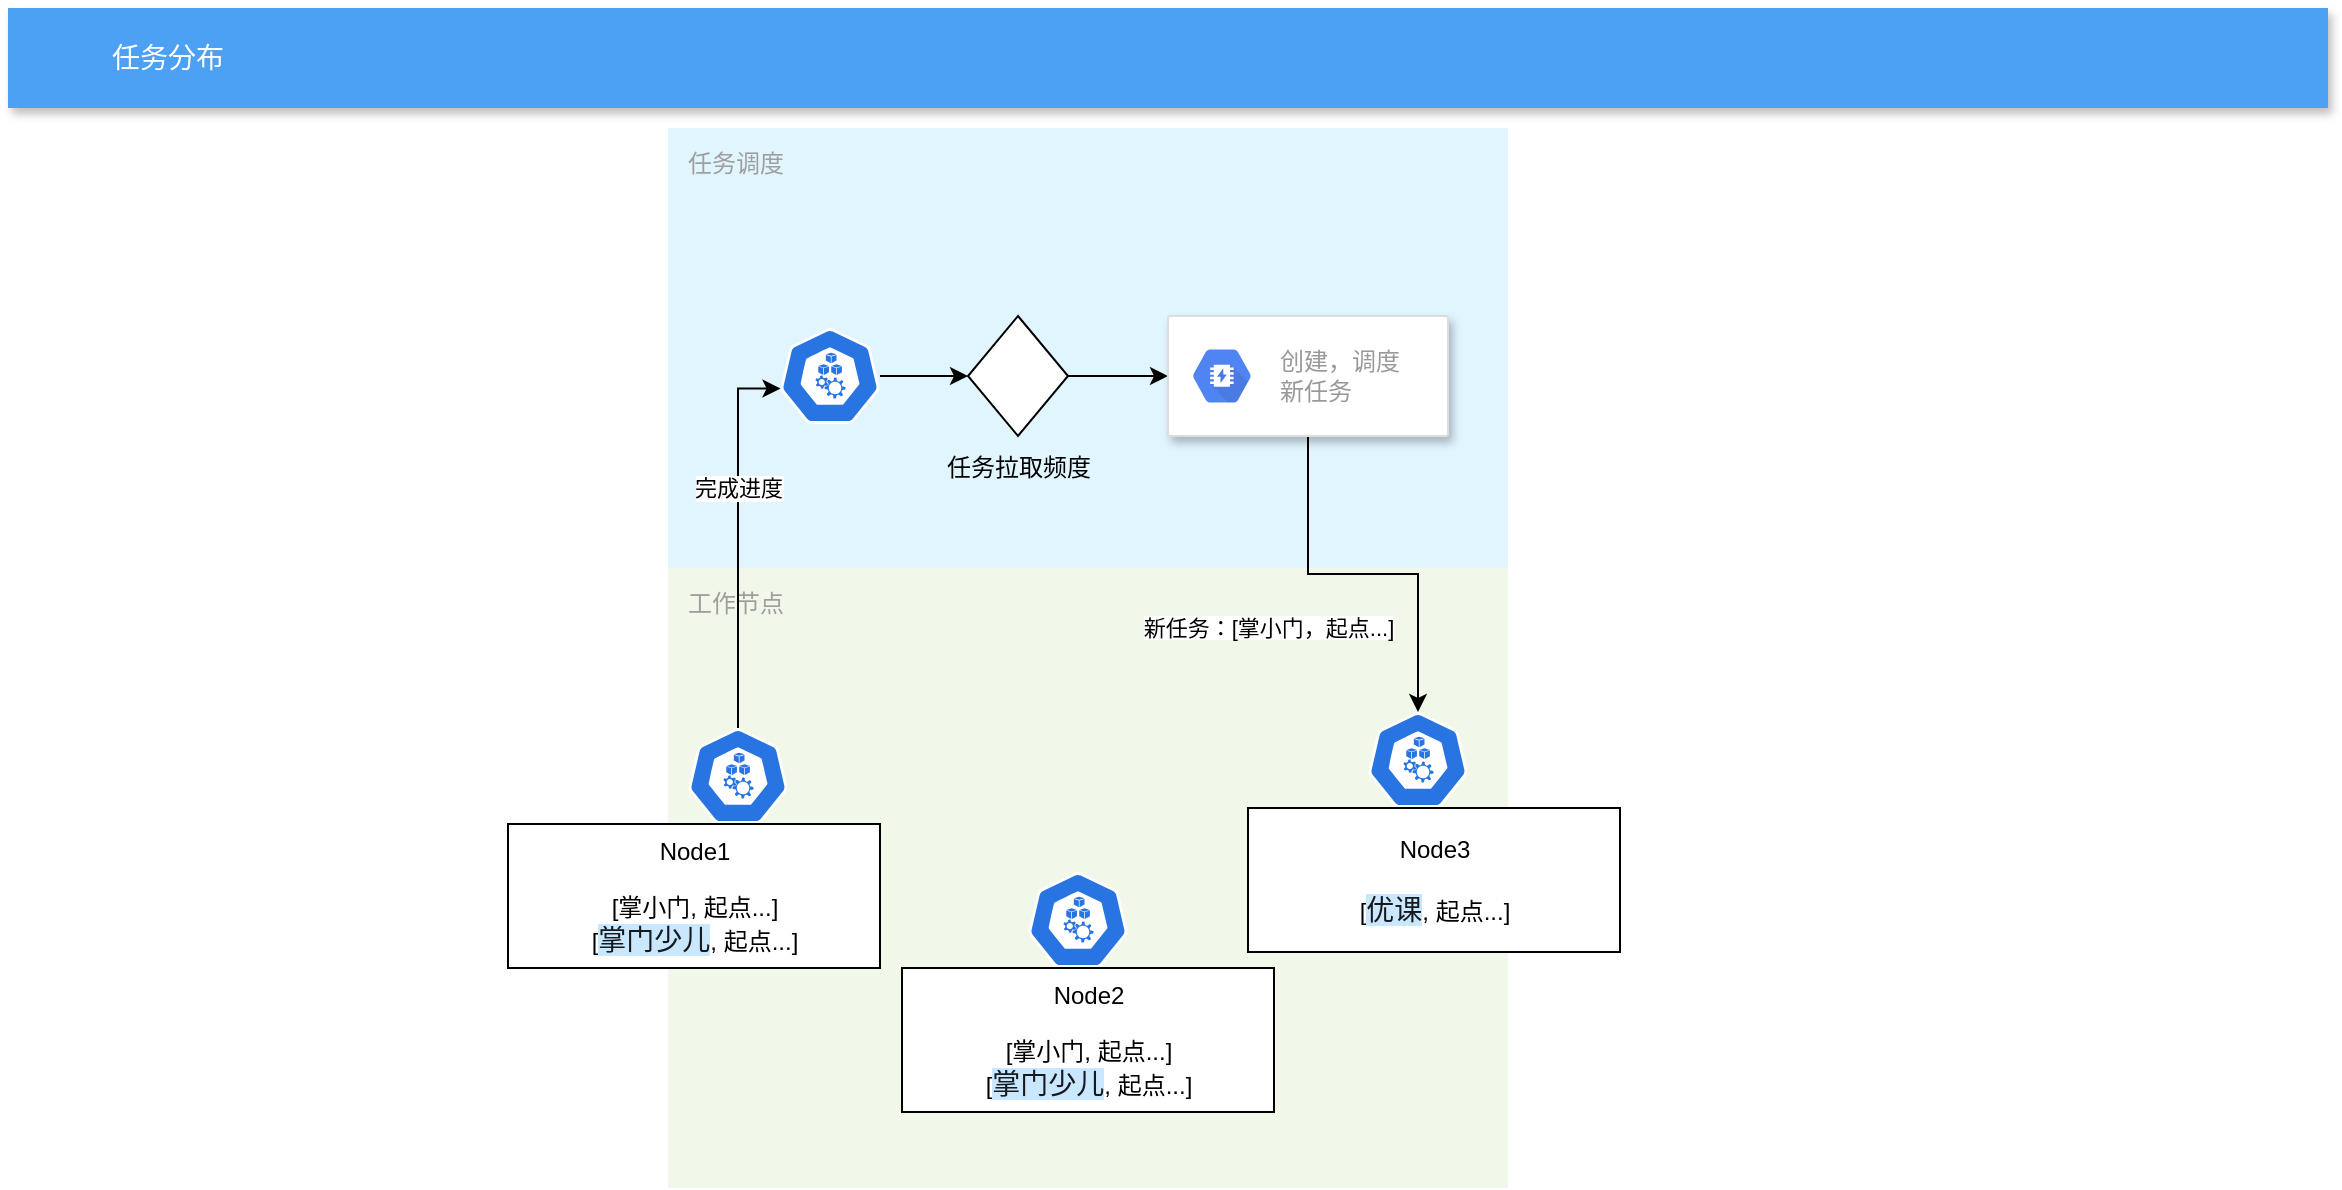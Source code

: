 <mxfile version="14.8.5" type="github">
  <diagram id="f106602c-feb2-e66a-4537-3a34d633f6aa" name="Page-1">
    <mxGraphModel dx="1022" dy="483" grid="1" gridSize="10" guides="1" tooltips="1" connect="1" arrows="1" fold="1" page="1" pageScale="1" pageWidth="1169" pageHeight="827" background="#ffffff" math="0" shadow="0">
      <root>
        <mxCell id="0" />
        <mxCell id="1" parent="0" />
        <mxCell id="14" value="" style="fillColor=#F6F6F6;strokeColor=none;shadow=0;gradientColor=none;fontSize=14;align=left;spacing=10;fontColor=#717171;9E9E9E;verticalAlign=top;spacingTop=-4;fontStyle=0;spacingLeft=40;html=1;" parent="1" vertex="1">
          <mxGeometry x="450" y="100" width="420" height="430" as="geometry" />
        </mxCell>
        <mxCell id="711" value="任务调度" style="rounded=1;absoluteArcSize=1;arcSize=2;html=1;strokeColor=none;gradientColor=none;shadow=0;dashed=0;strokeColor=none;fontSize=12;fontColor=#9E9E9E;align=left;verticalAlign=top;spacing=10;spacingTop=-4;fillColor=#E1F5FE;" parent="1" vertex="1">
          <mxGeometry x="450" y="100" width="420" height="220" as="geometry" />
        </mxCell>
        <mxCell id="2" value="任务分布" style="fillColor=#4DA1F5;strokeColor=none;shadow=1;gradientColor=none;fontSize=14;align=left;spacingLeft=50;fontColor=#ffffff;html=1;" parent="1" vertex="1">
          <mxGeometry x="120" y="40" width="1160" height="50" as="geometry" />
        </mxCell>
        <mxCell id="G245-s3OqqWEg4Bqu4Ok-725" value="" style="html=1;fillColor=#5184F3;strokeColor=none;verticalAlign=top;labelPosition=center;verticalLabelPosition=bottom;align=center;spacingTop=-6;fontSize=11;fontStyle=1;fontColor=#999999;shape=mxgraph.gcp2.hexIcon;prIcon=cloud_run" parent="1" vertex="1">
          <mxGeometry x="490" y="414" width="66" height="58.5" as="geometry" />
        </mxCell>
        <mxCell id="G245-s3OqqWEg4Bqu4Ok-726" value="Cloud Run" style="html=1;fillColor=#5184F3;strokeColor=none;verticalAlign=top;labelPosition=center;verticalLabelPosition=bottom;align=center;spacingTop=-6;fontSize=11;fontStyle=1;fontColor=#999999;shape=mxgraph.gcp2.hexIcon;prIcon=cloud_run" parent="1" vertex="1">
          <mxGeometry x="490" y="440" width="66" height="58.5" as="geometry" />
        </mxCell>
        <mxCell id="707" value="工作节点" style="rounded=1;absoluteArcSize=1;arcSize=2;html=1;strokeColor=none;gradientColor=none;shadow=0;dashed=0;strokeColor=none;fontSize=12;fontColor=#9E9E9E;align=left;verticalAlign=top;spacing=10;spacingTop=-4;fillColor=#F1F8E9;" parent="1" vertex="1">
          <mxGeometry x="450" y="320" width="420" height="310" as="geometry" />
        </mxCell>
        <mxCell id="gPTjRsy-_DEs5H1v9Zhw-724" style="edgeStyle=orthogonalEdgeStyle;rounded=0;orthogonalLoop=1;jettySize=auto;html=1;entryX=0.005;entryY=0.63;entryDx=0;entryDy=0;entryPerimeter=0;" parent="1" source="0b8x4ibgRGntB2Tg0Yww-722" target="gPTjRsy-_DEs5H1v9Zhw-719" edge="1">
          <mxGeometry relative="1" as="geometry" />
        </mxCell>
        <mxCell id="gPTjRsy-_DEs5H1v9Zhw-725" value="完成进度" style="edgeLabel;html=1;align=center;verticalAlign=middle;resizable=0;points=[];" parent="gPTjRsy-_DEs5H1v9Zhw-724" vertex="1" connectable="0">
          <mxGeometry x="0.258" y="1" relative="1" as="geometry">
            <mxPoint x="1" as="offset" />
          </mxGeometry>
        </mxCell>
        <mxCell id="0b8x4ibgRGntB2Tg0Yww-722" value="" style="html=1;dashed=0;whitespace=wrap;fillColor=#2875E2;strokeColor=#ffffff;points=[[0.005,0.63,0],[0.1,0.2,0],[0.9,0.2,0],[0.5,0,0],[0.995,0.63,0],[0.72,0.99,0],[0.5,1,0],[0.28,0.99,0]];shape=mxgraph.kubernetes.icon;prIcon=node" parent="1" vertex="1">
          <mxGeometry x="460" y="400" width="50" height="48" as="geometry" />
        </mxCell>
        <mxCell id="0b8x4ibgRGntB2Tg0Yww-723" value="" style="html=1;dashed=0;whitespace=wrap;fillColor=#2875E2;strokeColor=#ffffff;points=[[0.005,0.63,0],[0.1,0.2,0],[0.9,0.2,0],[0.5,0,0],[0.995,0.63,0],[0.72,0.99,0],[0.5,1,0],[0.28,0.99,0]];shape=mxgraph.kubernetes.icon;prIcon=node" parent="1" vertex="1">
          <mxGeometry x="630" y="472" width="50" height="48" as="geometry" />
        </mxCell>
        <mxCell id="0b8x4ibgRGntB2Tg0Yww-724" value="" style="html=1;dashed=0;whitespace=wrap;fillColor=#2875E2;strokeColor=#ffffff;points=[[0.005,0.63,0],[0.1,0.2,0],[0.9,0.2,0],[0.5,0,0],[0.995,0.63,0],[0.72,0.99,0],[0.5,1,0],[0.28,0.99,0]];shape=mxgraph.kubernetes.icon;prIcon=node" parent="1" vertex="1">
          <mxGeometry x="800" y="392" width="50" height="48" as="geometry" />
        </mxCell>
        <mxCell id="nK9ena28wvehH9Nfe2ez-712" style="edgeStyle=orthogonalEdgeStyle;rounded=0;orthogonalLoop=1;jettySize=auto;html=1;entryX=0;entryY=0.5;entryDx=0;entryDy=0;" edge="1" parent="1" source="gPTjRsy-_DEs5H1v9Zhw-719" target="nK9ena28wvehH9Nfe2ez-711">
          <mxGeometry relative="1" as="geometry" />
        </mxCell>
        <mxCell id="gPTjRsy-_DEs5H1v9Zhw-719" value="" style="html=1;dashed=0;whitespace=wrap;fillColor=#2875E2;strokeColor=#ffffff;points=[[0.005,0.63,0],[0.1,0.2,0],[0.9,0.2,0],[0.5,0,0],[0.995,0.63,0],[0.72,0.99,0],[0.5,1,0],[0.28,0.99,0]];shape=mxgraph.kubernetes.icon;prIcon=node" parent="1" vertex="1">
          <mxGeometry x="506" y="200" width="50" height="48" as="geometry" />
        </mxCell>
        <mxCell id="gPTjRsy-_DEs5H1v9Zhw-720" value="Node1&lt;br&gt;&lt;br&gt;[掌小门, 起点...]&lt;br&gt;[&lt;span style=&quot;color: rgb(23 , 26 , 29) ; font-family: &amp;#34;microsoft yahei&amp;#34; , &amp;#34;segoe ui&amp;#34; , , &amp;#34;roboto&amp;#34; , &amp;#34;droid sans&amp;#34; , &amp;#34;helvetica neue&amp;#34; , sans-serif , &amp;#34;tahoma&amp;#34; , &amp;#34;segoe ui symbolmyanmar text&amp;#34; , ; font-size: 14px ; text-align: left ; background-color: rgb(201 , 231 , 255)&quot;&gt;掌门少儿&lt;/span&gt;, 起点...]" style="html=1;align=center;verticalAlign=middle;rounded=0;absoluteArcSize=1;arcSize=10;dashed=0;" parent="1" vertex="1">
          <mxGeometry x="370" y="448" width="186" height="72" as="geometry" />
        </mxCell>
        <mxCell id="gPTjRsy-_DEs5H1v9Zhw-722" value="Node2&lt;br&gt;&lt;br&gt;[掌小门, 起点...]&lt;br&gt;[&lt;span style=&quot;color: rgb(23 , 26 , 29) ; font-family: &amp;#34;microsoft yahei&amp;#34; , &amp;#34;segoe ui&amp;#34; , , &amp;#34;roboto&amp;#34; , &amp;#34;droid sans&amp;#34; , &amp;#34;helvetica neue&amp;#34; , sans-serif , &amp;#34;tahoma&amp;#34; , &amp;#34;segoe ui symbolmyanmar text&amp;#34; , ; font-size: 14px ; text-align: left ; background-color: rgb(201 , 231 , 255)&quot;&gt;掌门少儿&lt;/span&gt;, 起点...]" style="html=1;align=center;verticalAlign=middle;rounded=0;absoluteArcSize=1;arcSize=10;dashed=0;" parent="1" vertex="1">
          <mxGeometry x="567" y="520" width="186" height="72" as="geometry" />
        </mxCell>
        <mxCell id="gPTjRsy-_DEs5H1v9Zhw-723" value="Node3&lt;br&gt;&lt;br&gt;&lt;div style=&quot;text-align: left&quot;&gt;&lt;span&gt;[&lt;/span&gt;&lt;font color=&quot;#171a1d&quot;&gt;&lt;span style=&quot;font-size: 14px ; background-color: rgb(201 , 231 , 255)&quot;&gt;优课&lt;/span&gt;&lt;/font&gt;&lt;span&gt;, 起点...]&lt;/span&gt;&lt;/div&gt;" style="html=1;align=center;verticalAlign=middle;rounded=0;absoluteArcSize=1;arcSize=10;dashed=0;" parent="1" vertex="1">
          <mxGeometry x="740" y="440" width="186" height="72" as="geometry" />
        </mxCell>
        <mxCell id="nK9ena28wvehH9Nfe2ez-715" style="edgeStyle=orthogonalEdgeStyle;rounded=0;orthogonalLoop=1;jettySize=auto;html=1;entryX=0;entryY=0.5;entryDx=0;entryDy=0;" edge="1" parent="1" source="nK9ena28wvehH9Nfe2ez-711" target="nK9ena28wvehH9Nfe2ez-713">
          <mxGeometry relative="1" as="geometry" />
        </mxCell>
        <mxCell id="nK9ena28wvehH9Nfe2ez-711" value="" style="rhombus;whiteSpace=wrap;html=1;" vertex="1" parent="1">
          <mxGeometry x="600" y="194" width="50" height="60" as="geometry" />
        </mxCell>
        <mxCell id="nK9ena28wvehH9Nfe2ez-716" style="edgeStyle=orthogonalEdgeStyle;rounded=0;orthogonalLoop=1;jettySize=auto;html=1;entryX=0.5;entryY=0;entryDx=0;entryDy=0;entryPerimeter=0;" edge="1" parent="1" source="nK9ena28wvehH9Nfe2ez-713" target="0b8x4ibgRGntB2Tg0Yww-724">
          <mxGeometry relative="1" as="geometry" />
        </mxCell>
        <mxCell id="nK9ena28wvehH9Nfe2ez-713" value="" style="strokeColor=#dddddd;shadow=1;strokeWidth=1;rounded=1;absoluteArcSize=1;arcSize=2;" vertex="1" parent="1">
          <mxGeometry x="700" y="194" width="140" height="60" as="geometry" />
        </mxCell>
        <mxCell id="nK9ena28wvehH9Nfe2ez-714" value="创建，调度&lt;br&gt;新任务" style="dashed=0;connectable=0;html=1;fillColor=#5184F3;strokeColor=none;shape=mxgraph.gcp2.hexIcon;prIcon=cloud_memorystore;part=1;labelPosition=right;verticalLabelPosition=middle;align=left;verticalAlign=middle;spacingLeft=5;fontColor=#999999;fontSize=12;" vertex="1" parent="nK9ena28wvehH9Nfe2ez-713">
          <mxGeometry y="0.5" width="44" height="39" relative="1" as="geometry">
            <mxPoint x="5" y="-19.5" as="offset" />
          </mxGeometry>
        </mxCell>
        <mxCell id="nK9ena28wvehH9Nfe2ez-719" value="&lt;span style=&quot;font-size: 11px ; background-color: rgb(255 , 255 , 255)&quot;&gt;新任务：[掌小门，起点...]&lt;/span&gt;" style="text;html=1;resizable=0;autosize=1;align=center;verticalAlign=middle;points=[];fillColor=none;strokeColor=none;rounded=0;" vertex="1" parent="1">
          <mxGeometry x="680" y="340" width="140" height="20" as="geometry" />
        </mxCell>
        <mxCell id="nK9ena28wvehH9Nfe2ez-720" value="任务拉取频度" style="text;html=1;resizable=0;autosize=1;align=center;verticalAlign=middle;points=[];fillColor=none;strokeColor=none;rounded=0;" vertex="1" parent="1">
          <mxGeometry x="580" y="260" width="90" height="20" as="geometry" />
        </mxCell>
      </root>
    </mxGraphModel>
  </diagram>
</mxfile>

